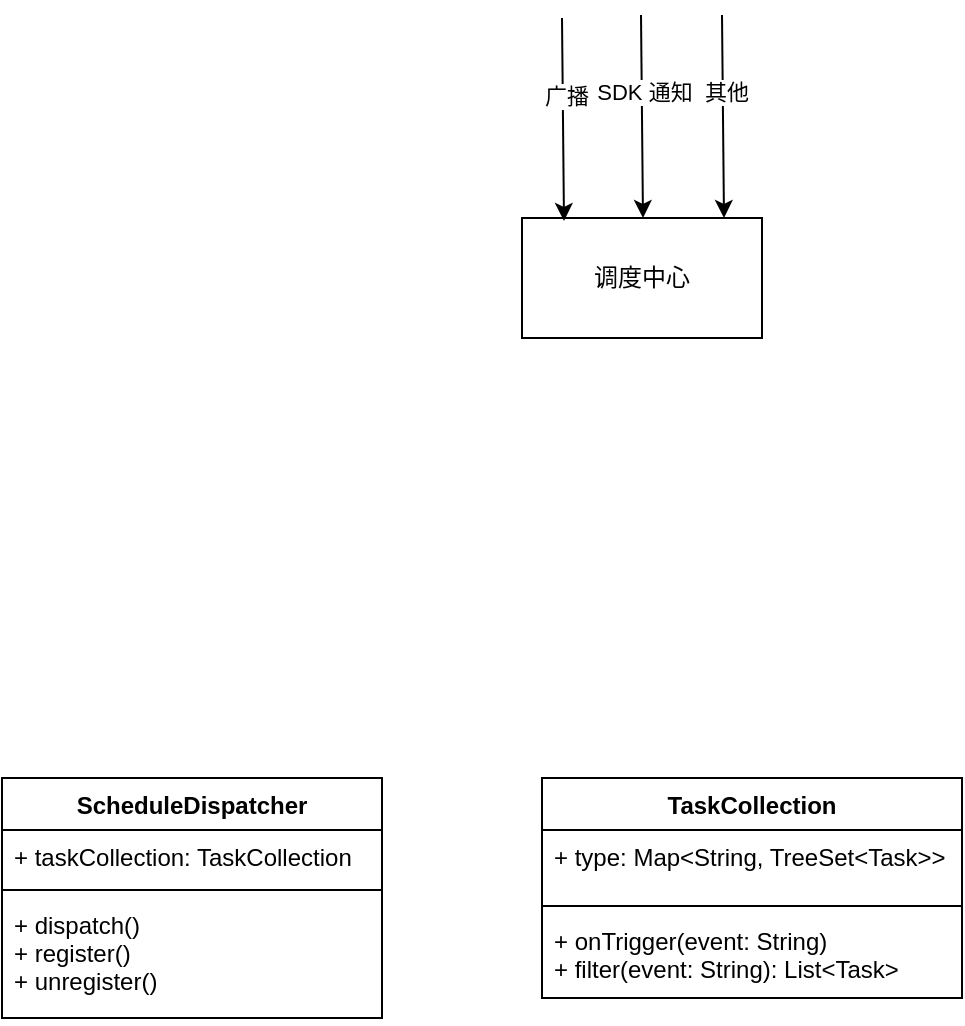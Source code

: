 <mxfile version="20.2.4" type="github">
  <diagram id="vdhP7oa0-BuwG7zkVX3x" name="第 1 页">
    <mxGraphModel dx="1186" dy="653" grid="1" gridSize="10" guides="1" tooltips="1" connect="1" arrows="1" fold="1" page="1" pageScale="1" pageWidth="827" pageHeight="1169" math="0" shadow="0">
      <root>
        <mxCell id="0" />
        <mxCell id="1" parent="0" />
        <UserObject label="调度中心" treeRoot="1" id="_gs4HrVfk2Gb3OGJnt1F-1">
          <mxCell style="whiteSpace=wrap;html=1;align=center;treeFolding=1;treeMoving=1;newEdgeStyle={&quot;edgeStyle&quot;:&quot;elbowEdgeStyle&quot;,&quot;startArrow&quot;:&quot;none&quot;,&quot;endArrow&quot;:&quot;none&quot;};" vertex="1" parent="1">
            <mxGeometry x="260" y="120" width="120" height="60" as="geometry" />
          </mxCell>
        </UserObject>
        <mxCell id="_gs4HrVfk2Gb3OGJnt1F-2" value="" style="endArrow=classic;html=1;rounded=0;entryX=0.175;entryY=0.025;entryDx=0;entryDy=0;entryPerimeter=0;" edge="1" parent="1" target="_gs4HrVfk2Gb3OGJnt1F-1">
          <mxGeometry width="50" height="50" relative="1" as="geometry">
            <mxPoint x="280" y="20" as="sourcePoint" />
            <mxPoint x="290" y="60" as="targetPoint" />
          </mxGeometry>
        </mxCell>
        <mxCell id="_gs4HrVfk2Gb3OGJnt1F-3" value="广播" style="edgeLabel;html=1;align=center;verticalAlign=middle;resizable=0;points=[];" vertex="1" connectable="0" parent="_gs4HrVfk2Gb3OGJnt1F-2">
          <mxGeometry x="-0.241" y="1" relative="1" as="geometry">
            <mxPoint as="offset" />
          </mxGeometry>
        </mxCell>
        <mxCell id="_gs4HrVfk2Gb3OGJnt1F-4" value="" style="endArrow=classic;html=1;rounded=0;entryX=0.175;entryY=0.025;entryDx=0;entryDy=0;entryPerimeter=0;" edge="1" parent="1">
          <mxGeometry width="50" height="50" relative="1" as="geometry">
            <mxPoint x="319.5" y="18.5" as="sourcePoint" />
            <mxPoint x="320.5" y="120" as="targetPoint" />
          </mxGeometry>
        </mxCell>
        <mxCell id="_gs4HrVfk2Gb3OGJnt1F-5" value="SDK 通知" style="edgeLabel;html=1;align=center;verticalAlign=middle;resizable=0;points=[];" vertex="1" connectable="0" parent="_gs4HrVfk2Gb3OGJnt1F-4">
          <mxGeometry x="-0.241" y="1" relative="1" as="geometry">
            <mxPoint as="offset" />
          </mxGeometry>
        </mxCell>
        <mxCell id="_gs4HrVfk2Gb3OGJnt1F-6" value="" style="endArrow=classic;html=1;rounded=0;entryX=0.175;entryY=0.025;entryDx=0;entryDy=0;entryPerimeter=0;" edge="1" parent="1">
          <mxGeometry width="50" height="50" relative="1" as="geometry">
            <mxPoint x="360" y="18.5" as="sourcePoint" />
            <mxPoint x="361" y="120" as="targetPoint" />
          </mxGeometry>
        </mxCell>
        <mxCell id="_gs4HrVfk2Gb3OGJnt1F-7" value="其他" style="edgeLabel;html=1;align=center;verticalAlign=middle;resizable=0;points=[];" vertex="1" connectable="0" parent="_gs4HrVfk2Gb3OGJnt1F-6">
          <mxGeometry x="-0.241" y="1" relative="1" as="geometry">
            <mxPoint as="offset" />
          </mxGeometry>
        </mxCell>
        <mxCell id="_gs4HrVfk2Gb3OGJnt1F-11" value="ScheduleDispatcher&#xa;" style="swimlane;fontStyle=1;align=center;verticalAlign=top;childLayout=stackLayout;horizontal=1;startSize=26;horizontalStack=0;resizeParent=1;resizeParentMax=0;resizeLast=0;collapsible=1;marginBottom=0;" vertex="1" parent="1">
          <mxGeometry y="400" width="190" height="120" as="geometry" />
        </mxCell>
        <mxCell id="_gs4HrVfk2Gb3OGJnt1F-12" value="+ taskCollection: TaskCollection" style="text;strokeColor=none;fillColor=none;align=left;verticalAlign=top;spacingLeft=4;spacingRight=4;overflow=hidden;rotatable=0;points=[[0,0.5],[1,0.5]];portConstraint=eastwest;" vertex="1" parent="_gs4HrVfk2Gb3OGJnt1F-11">
          <mxGeometry y="26" width="190" height="26" as="geometry" />
        </mxCell>
        <mxCell id="_gs4HrVfk2Gb3OGJnt1F-13" value="" style="line;strokeWidth=1;fillColor=none;align=left;verticalAlign=middle;spacingTop=-1;spacingLeft=3;spacingRight=3;rotatable=0;labelPosition=right;points=[];portConstraint=eastwest;" vertex="1" parent="_gs4HrVfk2Gb3OGJnt1F-11">
          <mxGeometry y="52" width="190" height="8" as="geometry" />
        </mxCell>
        <mxCell id="_gs4HrVfk2Gb3OGJnt1F-14" value="+ dispatch()&#xa;+ register()&#xa;+ unregister()" style="text;strokeColor=none;fillColor=none;align=left;verticalAlign=top;spacingLeft=4;spacingRight=4;overflow=hidden;rotatable=0;points=[[0,0.5],[1,0.5]];portConstraint=eastwest;" vertex="1" parent="_gs4HrVfk2Gb3OGJnt1F-11">
          <mxGeometry y="60" width="190" height="60" as="geometry" />
        </mxCell>
        <mxCell id="_gs4HrVfk2Gb3OGJnt1F-15" value="TaskCollection" style="swimlane;fontStyle=1;align=center;verticalAlign=top;childLayout=stackLayout;horizontal=1;startSize=26;horizontalStack=0;resizeParent=1;resizeParentMax=0;resizeLast=0;collapsible=1;marginBottom=0;" vertex="1" parent="1">
          <mxGeometry x="270" y="400" width="210" height="110" as="geometry" />
        </mxCell>
        <mxCell id="_gs4HrVfk2Gb3OGJnt1F-16" value="+ type: Map&lt;String, TreeSet&lt;Task&gt;&gt;" style="text;strokeColor=none;fillColor=none;align=left;verticalAlign=top;spacingLeft=4;spacingRight=4;overflow=hidden;rotatable=0;points=[[0,0.5],[1,0.5]];portConstraint=eastwest;" vertex="1" parent="_gs4HrVfk2Gb3OGJnt1F-15">
          <mxGeometry y="26" width="210" height="34" as="geometry" />
        </mxCell>
        <mxCell id="_gs4HrVfk2Gb3OGJnt1F-17" value="" style="line;strokeWidth=1;fillColor=none;align=left;verticalAlign=middle;spacingTop=-1;spacingLeft=3;spacingRight=3;rotatable=0;labelPosition=right;points=[];portConstraint=eastwest;" vertex="1" parent="_gs4HrVfk2Gb3OGJnt1F-15">
          <mxGeometry y="60" width="210" height="8" as="geometry" />
        </mxCell>
        <mxCell id="_gs4HrVfk2Gb3OGJnt1F-18" value="+ onTrigger(event: String)&#xa;+ filter(event: String): List&lt;Task&gt;" style="text;strokeColor=none;fillColor=none;align=left;verticalAlign=top;spacingLeft=4;spacingRight=4;overflow=hidden;rotatable=0;points=[[0,0.5],[1,0.5]];portConstraint=eastwest;" vertex="1" parent="_gs4HrVfk2Gb3OGJnt1F-15">
          <mxGeometry y="68" width="210" height="42" as="geometry" />
        </mxCell>
      </root>
    </mxGraphModel>
  </diagram>
</mxfile>
